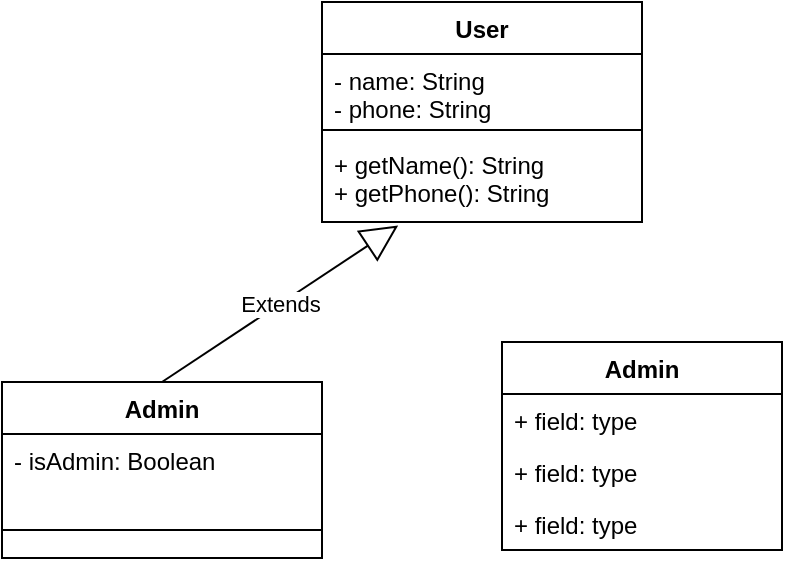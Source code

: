 <mxfile version="14.6.11" type="device"><diagram id="0NUsIh88MH5zecRH28nv" name="Page-1"><mxGraphModel dx="1038" dy="548" grid="1" gridSize="10" guides="1" tooltips="1" connect="1" arrows="1" fold="1" page="1" pageScale="1" pageWidth="827" pageHeight="1169" math="0" shadow="0"><root><mxCell id="0"/><mxCell id="1" parent="0"/><mxCell id="8OnzmlPaA71UiaNYLkYv-6" value="User" style="swimlane;fontStyle=1;align=center;verticalAlign=top;childLayout=stackLayout;horizontal=1;startSize=26;horizontalStack=0;resizeParent=1;resizeParentMax=0;resizeLast=0;collapsible=1;marginBottom=0;" parent="1" vertex="1"><mxGeometry x="200" y="90" width="160" height="110" as="geometry"><mxRectangle x="200" y="120" width="100" height="26" as="alternateBounds"/></mxGeometry></mxCell><mxCell id="8OnzmlPaA71UiaNYLkYv-7" value="- name: String&#10;- phone: String" style="text;strokeColor=none;fillColor=none;align=left;verticalAlign=top;spacingLeft=4;spacingRight=4;overflow=hidden;rotatable=0;points=[[0,0.5],[1,0.5]];portConstraint=eastwest;" parent="8OnzmlPaA71UiaNYLkYv-6" vertex="1"><mxGeometry y="26" width="160" height="34" as="geometry"/></mxCell><mxCell id="8OnzmlPaA71UiaNYLkYv-8" value="" style="line;strokeWidth=1;fillColor=none;align=left;verticalAlign=middle;spacingTop=-1;spacingLeft=3;spacingRight=3;rotatable=0;labelPosition=right;points=[];portConstraint=eastwest;" parent="8OnzmlPaA71UiaNYLkYv-6" vertex="1"><mxGeometry y="60" width="160" height="8" as="geometry"/></mxCell><mxCell id="8OnzmlPaA71UiaNYLkYv-9" value="+ getName(): String&#10;+ getPhone(): String" style="text;strokeColor=none;fillColor=none;align=left;verticalAlign=top;spacingLeft=4;spacingRight=4;overflow=hidden;rotatable=0;points=[[0,0.5],[1,0.5]];portConstraint=eastwest;" parent="8OnzmlPaA71UiaNYLkYv-6" vertex="1"><mxGeometry y="68" width="160" height="42" as="geometry"/></mxCell><mxCell id="8OnzmlPaA71UiaNYLkYv-14" value="Extends" style="endArrow=block;endSize=16;endFill=0;html=1;entryX=0.238;entryY=1.043;entryDx=0;entryDy=0;entryPerimeter=0;exitX=0.5;exitY=0;exitDx=0;exitDy=0;" parent="1" source="8OnzmlPaA71UiaNYLkYv-15" target="8OnzmlPaA71UiaNYLkYv-9" edge="1"><mxGeometry width="160" relative="1" as="geometry"><mxPoint x="280" y="290" as="sourcePoint"/><mxPoint x="340" y="230" as="targetPoint"/></mxGeometry></mxCell><mxCell id="8OnzmlPaA71UiaNYLkYv-15" value="Admin&#10;" style="swimlane;fontStyle=1;align=center;verticalAlign=top;childLayout=stackLayout;horizontal=1;startSize=26;horizontalStack=0;resizeParent=1;resizeParentMax=0;resizeLast=0;collapsible=1;marginBottom=0;" parent="1" vertex="1"><mxGeometry x="40" y="280" width="160" height="88" as="geometry"><mxRectangle x="200" y="120" width="100" height="26" as="alternateBounds"/></mxGeometry></mxCell><mxCell id="8OnzmlPaA71UiaNYLkYv-16" value="- isAdmin: Boolean" style="text;strokeColor=none;fillColor=none;align=left;verticalAlign=top;spacingLeft=4;spacingRight=4;overflow=hidden;rotatable=0;points=[[0,0.5],[1,0.5]];portConstraint=eastwest;" parent="8OnzmlPaA71UiaNYLkYv-15" vertex="1"><mxGeometry y="26" width="160" height="34" as="geometry"/></mxCell><mxCell id="8OnzmlPaA71UiaNYLkYv-17" value="" style="line;strokeWidth=1;fillColor=none;align=left;verticalAlign=middle;spacingTop=-1;spacingLeft=3;spacingRight=3;rotatable=0;labelPosition=right;points=[];portConstraint=eastwest;" parent="8OnzmlPaA71UiaNYLkYv-15" vertex="1"><mxGeometry y="60" width="160" height="28" as="geometry"/></mxCell><mxCell id="S8hpoME29IFSoKsXOAxh-1" value="Admin" style="swimlane;fontStyle=1;childLayout=stackLayout;horizontal=1;startSize=26;fillColor=none;horizontalStack=0;resizeParent=1;resizeParentMax=0;resizeLast=0;collapsible=1;marginBottom=0;" vertex="1" parent="1"><mxGeometry x="290" y="260" width="140" height="104" as="geometry"/></mxCell><mxCell id="S8hpoME29IFSoKsXOAxh-2" value="+ field: type" style="text;strokeColor=none;fillColor=none;align=left;verticalAlign=top;spacingLeft=4;spacingRight=4;overflow=hidden;rotatable=0;points=[[0,0.5],[1,0.5]];portConstraint=eastwest;" vertex="1" parent="S8hpoME29IFSoKsXOAxh-1"><mxGeometry y="26" width="140" height="26" as="geometry"/></mxCell><mxCell id="S8hpoME29IFSoKsXOAxh-3" value="+ field: type" style="text;strokeColor=none;fillColor=none;align=left;verticalAlign=top;spacingLeft=4;spacingRight=4;overflow=hidden;rotatable=0;points=[[0,0.5],[1,0.5]];portConstraint=eastwest;" vertex="1" parent="S8hpoME29IFSoKsXOAxh-1"><mxGeometry y="52" width="140" height="26" as="geometry"/></mxCell><mxCell id="S8hpoME29IFSoKsXOAxh-4" value="+ field: type" style="text;strokeColor=none;fillColor=none;align=left;verticalAlign=top;spacingLeft=4;spacingRight=4;overflow=hidden;rotatable=0;points=[[0,0.5],[1,0.5]];portConstraint=eastwest;" vertex="1" parent="S8hpoME29IFSoKsXOAxh-1"><mxGeometry y="78" width="140" height="26" as="geometry"/></mxCell></root></mxGraphModel></diagram></mxfile>